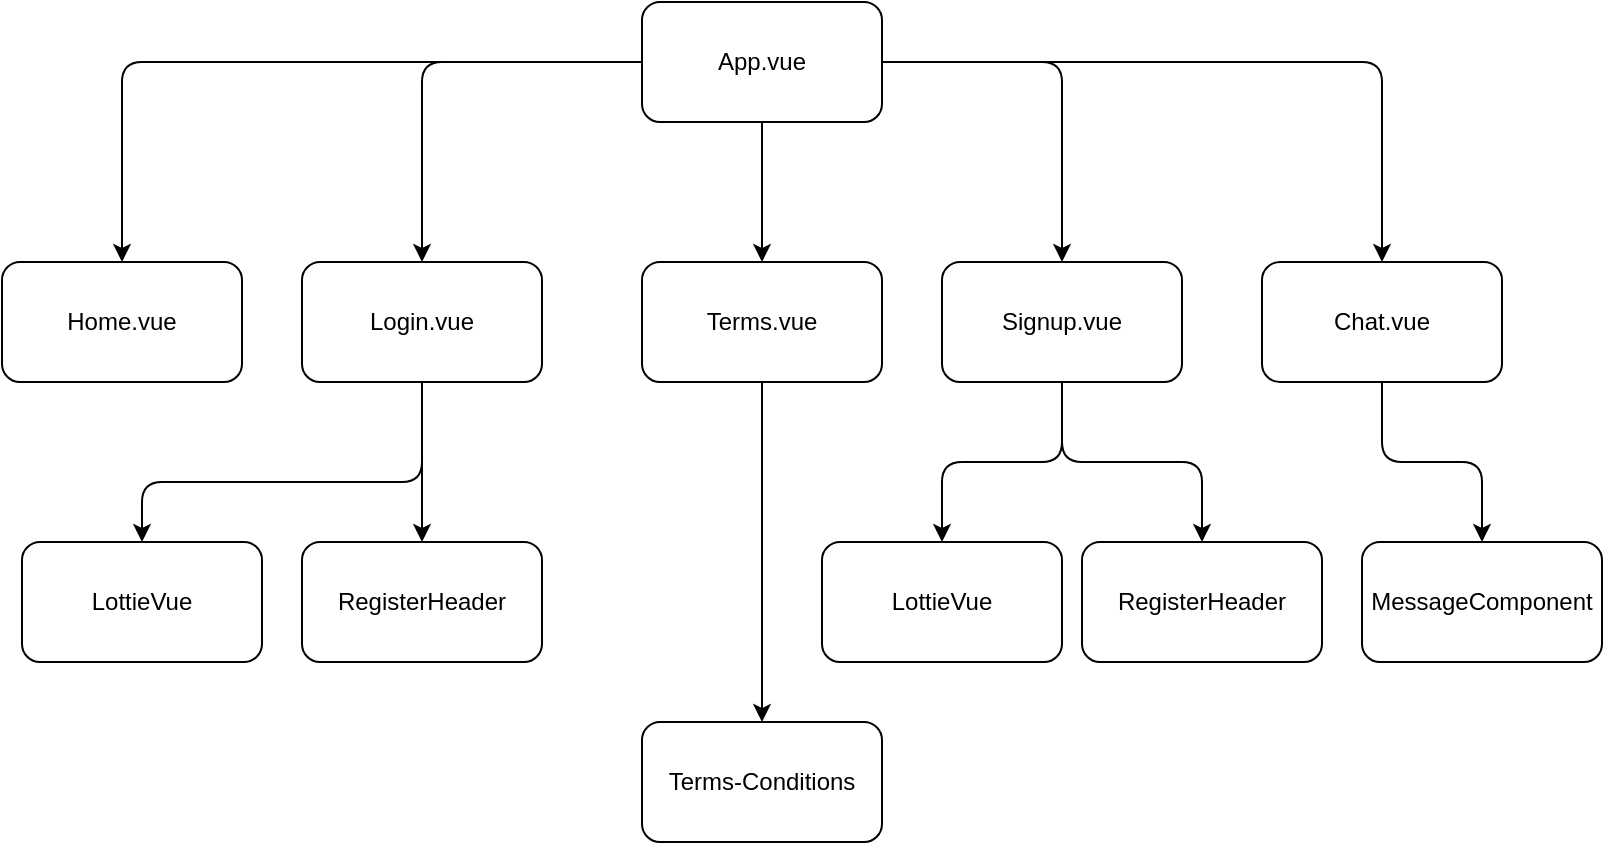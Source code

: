<mxfile version="20.3.0" type="device"><diagram id="iCcvspnlpR_-3BnbhhrX" name="Page-1"><mxGraphModel dx="1278" dy="641" grid="1" gridSize="10" guides="1" tooltips="1" connect="1" arrows="1" fold="1" page="1" pageScale="1" pageWidth="850" pageHeight="1100" math="0" shadow="0"><root><mxCell id="0"/><mxCell id="1" parent="0"/><mxCell id="_aWZquRbB3Iv12TKEIO9-3" value="" style="edgeStyle=orthogonalEdgeStyle;rounded=1;orthogonalLoop=1;jettySize=auto;html=1;" edge="1" parent="1" source="_aWZquRbB3Iv12TKEIO9-1" target="_aWZquRbB3Iv12TKEIO9-2"><mxGeometry relative="1" as="geometry"/></mxCell><mxCell id="_aWZquRbB3Iv12TKEIO9-5" value="" style="edgeStyle=orthogonalEdgeStyle;rounded=1;orthogonalLoop=1;jettySize=auto;html=1;" edge="1" parent="1" source="_aWZquRbB3Iv12TKEIO9-1" target="_aWZquRbB3Iv12TKEIO9-4"><mxGeometry relative="1" as="geometry"/></mxCell><mxCell id="_aWZquRbB3Iv12TKEIO9-8" value="" style="edgeStyle=orthogonalEdgeStyle;rounded=1;orthogonalLoop=1;jettySize=auto;html=1;" edge="1" parent="1" source="_aWZquRbB3Iv12TKEIO9-1" target="_aWZquRbB3Iv12TKEIO9-7"><mxGeometry relative="1" as="geometry"/></mxCell><mxCell id="_aWZquRbB3Iv12TKEIO9-10" value="" style="edgeStyle=orthogonalEdgeStyle;rounded=1;orthogonalLoop=1;jettySize=auto;html=1;" edge="1" parent="1" source="_aWZquRbB3Iv12TKEIO9-1" target="_aWZquRbB3Iv12TKEIO9-9"><mxGeometry relative="1" as="geometry"/></mxCell><mxCell id="_aWZquRbB3Iv12TKEIO9-12" value="" style="edgeStyle=orthogonalEdgeStyle;rounded=1;orthogonalLoop=1;jettySize=auto;html=1;" edge="1" parent="1" source="_aWZquRbB3Iv12TKEIO9-1" target="_aWZquRbB3Iv12TKEIO9-11"><mxGeometry relative="1" as="geometry"/></mxCell><mxCell id="_aWZquRbB3Iv12TKEIO9-1" value="App.vue" style="rounded=1;whiteSpace=wrap;html=1;" vertex="1" parent="1"><mxGeometry x="350" y="80" width="120" height="60" as="geometry"/></mxCell><mxCell id="_aWZquRbB3Iv12TKEIO9-2" value="Home.vue" style="rounded=1;whiteSpace=wrap;html=1;" vertex="1" parent="1"><mxGeometry x="30" y="210" width="120" height="60" as="geometry"/></mxCell><mxCell id="_aWZquRbB3Iv12TKEIO9-16" value="" style="edgeStyle=orthogonalEdgeStyle;rounded=1;orthogonalLoop=1;jettySize=auto;html=1;" edge="1" parent="1" source="_aWZquRbB3Iv12TKEIO9-4" target="_aWZquRbB3Iv12TKEIO9-15"><mxGeometry relative="1" as="geometry"><Array as="points"><mxPoint x="240" y="320"/><mxPoint x="100" y="320"/></Array></mxGeometry></mxCell><mxCell id="_aWZquRbB3Iv12TKEIO9-18" value="" style="edgeStyle=orthogonalEdgeStyle;rounded=1;orthogonalLoop=1;jettySize=auto;html=1;" edge="1" parent="1" source="_aWZquRbB3Iv12TKEIO9-4" target="_aWZquRbB3Iv12TKEIO9-17"><mxGeometry relative="1" as="geometry"/></mxCell><mxCell id="_aWZquRbB3Iv12TKEIO9-4" value="Login.vue" style="whiteSpace=wrap;html=1;rounded=1;" vertex="1" parent="1"><mxGeometry x="180" y="210" width="120" height="60" as="geometry"/></mxCell><mxCell id="_aWZquRbB3Iv12TKEIO9-21" style="edgeStyle=orthogonalEdgeStyle;rounded=1;orthogonalLoop=1;jettySize=auto;html=1;entryX=0.5;entryY=0;entryDx=0;entryDy=0;" edge="1" parent="1" source="_aWZquRbB3Iv12TKEIO9-7" target="_aWZquRbB3Iv12TKEIO9-19"><mxGeometry relative="1" as="geometry"/></mxCell><mxCell id="_aWZquRbB3Iv12TKEIO9-22" style="edgeStyle=orthogonalEdgeStyle;rounded=1;orthogonalLoop=1;jettySize=auto;html=1;" edge="1" parent="1" source="_aWZquRbB3Iv12TKEIO9-7" target="_aWZquRbB3Iv12TKEIO9-20"><mxGeometry relative="1" as="geometry"/></mxCell><mxCell id="_aWZquRbB3Iv12TKEIO9-7" value="Signup.vue" style="whiteSpace=wrap;html=1;rounded=1;" vertex="1" parent="1"><mxGeometry x="500" y="210" width="120" height="60" as="geometry"/></mxCell><mxCell id="_aWZquRbB3Iv12TKEIO9-14" value="" style="edgeStyle=orthogonalEdgeStyle;rounded=1;orthogonalLoop=1;jettySize=auto;html=1;" edge="1" parent="1" source="_aWZquRbB3Iv12TKEIO9-9" target="_aWZquRbB3Iv12TKEIO9-13"><mxGeometry relative="1" as="geometry"/></mxCell><mxCell id="_aWZquRbB3Iv12TKEIO9-9" value="Chat.vue" style="whiteSpace=wrap;html=1;rounded=1;" vertex="1" parent="1"><mxGeometry x="660" y="210" width="120" height="60" as="geometry"/></mxCell><mxCell id="_aWZquRbB3Iv12TKEIO9-25" style="edgeStyle=orthogonalEdgeStyle;rounded=1;orthogonalLoop=1;jettySize=auto;html=1;" edge="1" parent="1" source="_aWZquRbB3Iv12TKEIO9-11" target="_aWZquRbB3Iv12TKEIO9-24"><mxGeometry relative="1" as="geometry"/></mxCell><mxCell id="_aWZquRbB3Iv12TKEIO9-11" value="Terms.vue" style="whiteSpace=wrap;html=1;rounded=1;" vertex="1" parent="1"><mxGeometry x="350" y="210" width="120" height="60" as="geometry"/></mxCell><mxCell id="_aWZquRbB3Iv12TKEIO9-13" value="MessageComponent" style="whiteSpace=wrap;html=1;rounded=1;" vertex="1" parent="1"><mxGeometry x="710" y="350" width="120" height="60" as="geometry"/></mxCell><mxCell id="_aWZquRbB3Iv12TKEIO9-15" value="LottieVue" style="whiteSpace=wrap;html=1;rounded=1;" vertex="1" parent="1"><mxGeometry x="40" y="350" width="120" height="60" as="geometry"/></mxCell><mxCell id="_aWZquRbB3Iv12TKEIO9-17" value="RegisterHeader" style="whiteSpace=wrap;html=1;rounded=1;" vertex="1" parent="1"><mxGeometry x="180" y="350" width="120" height="60" as="geometry"/></mxCell><mxCell id="_aWZquRbB3Iv12TKEIO9-19" value="LottieVue" style="whiteSpace=wrap;html=1;rounded=1;" vertex="1" parent="1"><mxGeometry x="440" y="350" width="120" height="60" as="geometry"/></mxCell><mxCell id="_aWZquRbB3Iv12TKEIO9-20" value="RegisterHeader" style="whiteSpace=wrap;html=1;rounded=1;" vertex="1" parent="1"><mxGeometry x="570" y="350" width="120" height="60" as="geometry"/></mxCell><mxCell id="_aWZquRbB3Iv12TKEIO9-24" value="Terms-Conditions" style="whiteSpace=wrap;html=1;rounded=1;" vertex="1" parent="1"><mxGeometry x="350" y="440" width="120" height="60" as="geometry"/></mxCell></root></mxGraphModel></diagram></mxfile>